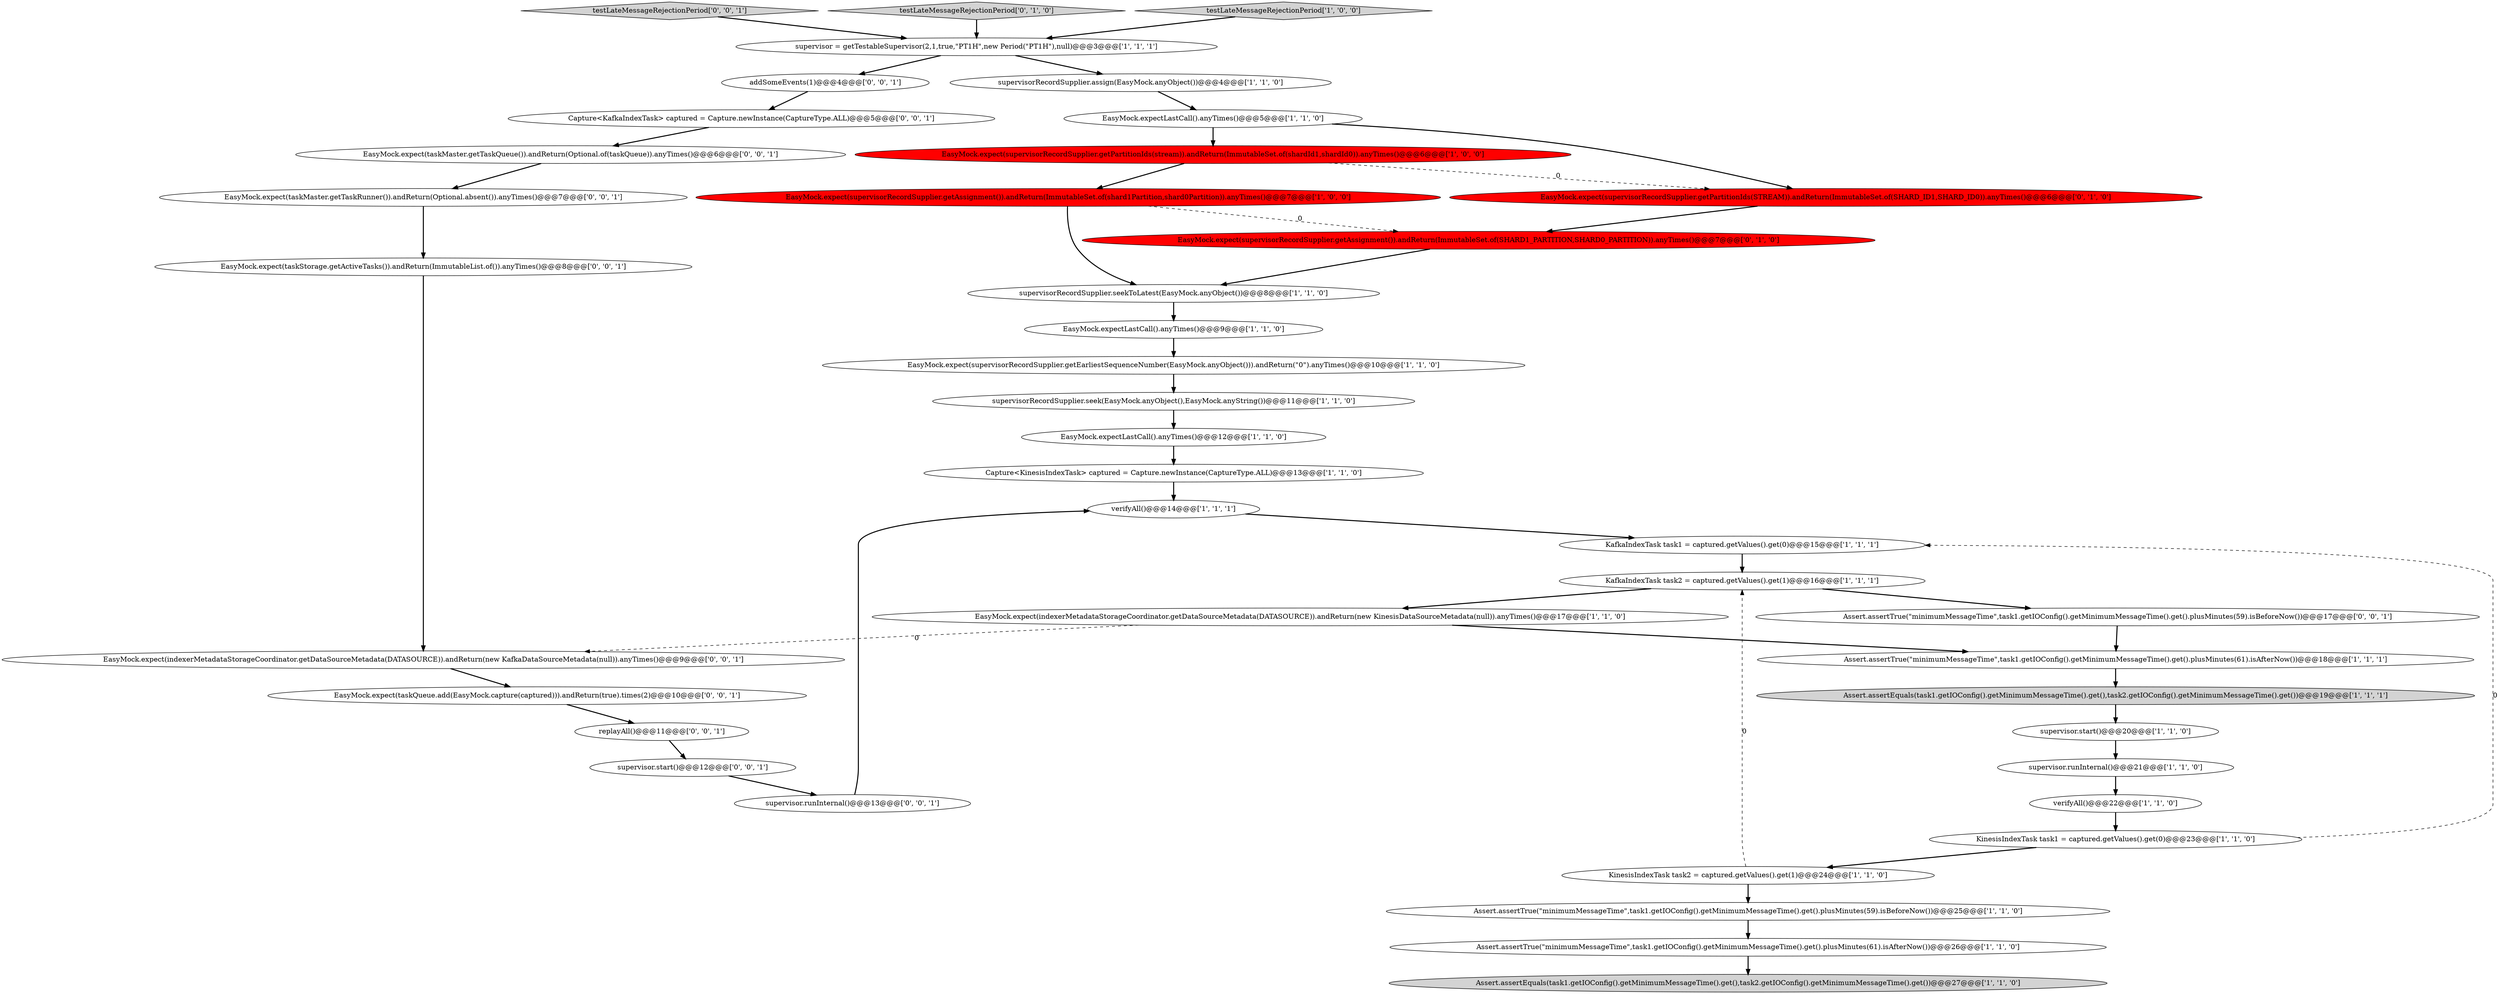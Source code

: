 digraph {
15 [style = filled, label = "supervisorRecordSupplier.assign(EasyMock.anyObject())@@@4@@@['1', '1', '0']", fillcolor = white, shape = ellipse image = "AAA0AAABBB1BBB"];
18 [style = filled, label = "EasyMock.expect(supervisorRecordSupplier.getAssignment()).andReturn(ImmutableSet.of(shard1Partition,shard0Partition)).anyTimes()@@@7@@@['1', '0', '0']", fillcolor = red, shape = ellipse image = "AAA1AAABBB1BBB"];
37 [style = filled, label = "supervisor.start()@@@12@@@['0', '0', '1']", fillcolor = white, shape = ellipse image = "AAA0AAABBB3BBB"];
24 [style = filled, label = "EasyMock.expectLastCall().anyTimes()@@@12@@@['1', '1', '0']", fillcolor = white, shape = ellipse image = "AAA0AAABBB1BBB"];
36 [style = filled, label = "supervisor.runInternal()@@@13@@@['0', '0', '1']", fillcolor = white, shape = ellipse image = "AAA0AAABBB3BBB"];
11 [style = filled, label = "supervisorRecordSupplier.seek(EasyMock.anyObject(),EasyMock.anyString())@@@11@@@['1', '1', '0']", fillcolor = white, shape = ellipse image = "AAA0AAABBB1BBB"];
32 [style = filled, label = "EasyMock.expect(taskStorage.getActiveTasks()).andReturn(ImmutableList.of()).anyTimes()@@@8@@@['0', '0', '1']", fillcolor = white, shape = ellipse image = "AAA0AAABBB3BBB"];
30 [style = filled, label = "testLateMessageRejectionPeriod['0', '0', '1']", fillcolor = lightgray, shape = diamond image = "AAA0AAABBB3BBB"];
38 [style = filled, label = "Capture<KafkaIndexTask> captured = Capture.newInstance(CaptureType.ALL)@@@5@@@['0', '0', '1']", fillcolor = white, shape = ellipse image = "AAA0AAABBB3BBB"];
34 [style = filled, label = "EasyMock.expect(taskMaster.getTaskQueue()).andReturn(Optional.of(taskQueue)).anyTimes()@@@6@@@['0', '0', '1']", fillcolor = white, shape = ellipse image = "AAA0AAABBB3BBB"];
8 [style = filled, label = "Assert.assertTrue(\"minimumMessageTime\",task1.getIOConfig().getMinimumMessageTime().get().plusMinutes(59).isBeforeNow())@@@25@@@['1', '1', '0']", fillcolor = white, shape = ellipse image = "AAA0AAABBB1BBB"];
39 [style = filled, label = "Assert.assertTrue(\"minimumMessageTime\",task1.getIOConfig().getMinimumMessageTime().get().plusMinutes(59).isBeforeNow())@@@17@@@['0', '0', '1']", fillcolor = white, shape = ellipse image = "AAA0AAABBB3BBB"];
23 [style = filled, label = "EasyMock.expect(supervisorRecordSupplier.getEarliestSequenceNumber(EasyMock.anyObject())).andReturn(\"0\").anyTimes()@@@10@@@['1', '1', '0']", fillcolor = white, shape = ellipse image = "AAA0AAABBB1BBB"];
25 [style = filled, label = "Assert.assertEquals(task1.getIOConfig().getMinimumMessageTime().get(),task2.getIOConfig().getMinimumMessageTime().get())@@@19@@@['1', '1', '1']", fillcolor = lightgray, shape = ellipse image = "AAA0AAABBB1BBB"];
29 [style = filled, label = "replayAll()@@@11@@@['0', '0', '1']", fillcolor = white, shape = ellipse image = "AAA0AAABBB3BBB"];
22 [style = filled, label = "Capture<KinesisIndexTask> captured = Capture.newInstance(CaptureType.ALL)@@@13@@@['1', '1', '0']", fillcolor = white, shape = ellipse image = "AAA0AAABBB1BBB"];
26 [style = filled, label = "testLateMessageRejectionPeriod['0', '1', '0']", fillcolor = lightgray, shape = diamond image = "AAA0AAABBB2BBB"];
20 [style = filled, label = "supervisorRecordSupplier.seekToLatest(EasyMock.anyObject())@@@8@@@['1', '1', '0']", fillcolor = white, shape = ellipse image = "AAA0AAABBB1BBB"];
40 [style = filled, label = "EasyMock.expect(taskQueue.add(EasyMock.capture(captured))).andReturn(true).times(2)@@@10@@@['0', '0', '1']", fillcolor = white, shape = ellipse image = "AAA0AAABBB3BBB"];
28 [style = filled, label = "EasyMock.expect(supervisorRecordSupplier.getPartitionIds(STREAM)).andReturn(ImmutableSet.of(SHARD_ID1,SHARD_ID0)).anyTimes()@@@6@@@['0', '1', '0']", fillcolor = red, shape = ellipse image = "AAA1AAABBB2BBB"];
0 [style = filled, label = "Assert.assertEquals(task1.getIOConfig().getMinimumMessageTime().get(),task2.getIOConfig().getMinimumMessageTime().get())@@@27@@@['1', '1', '0']", fillcolor = lightgray, shape = ellipse image = "AAA0AAABBB1BBB"];
19 [style = filled, label = "EasyMock.expect(supervisorRecordSupplier.getPartitionIds(stream)).andReturn(ImmutableSet.of(shardId1,shardId0)).anyTimes()@@@6@@@['1', '0', '0']", fillcolor = red, shape = ellipse image = "AAA1AAABBB1BBB"];
16 [style = filled, label = "EasyMock.expect(indexerMetadataStorageCoordinator.getDataSourceMetadata(DATASOURCE)).andReturn(new KinesisDataSourceMetadata(null)).anyTimes()@@@17@@@['1', '1', '0']", fillcolor = white, shape = ellipse image = "AAA0AAABBB1BBB"];
6 [style = filled, label = "supervisor.runInternal()@@@21@@@['1', '1', '0']", fillcolor = white, shape = ellipse image = "AAA0AAABBB1BBB"];
33 [style = filled, label = "EasyMock.expect(taskMaster.getTaskRunner()).andReturn(Optional.absent()).anyTimes()@@@7@@@['0', '0', '1']", fillcolor = white, shape = ellipse image = "AAA0AAABBB3BBB"];
12 [style = filled, label = "KinesisIndexTask task2 = captured.getValues().get(1)@@@24@@@['1', '1', '0']", fillcolor = white, shape = ellipse image = "AAA0AAABBB1BBB"];
31 [style = filled, label = "addSomeEvents(1)@@@4@@@['0', '0', '1']", fillcolor = white, shape = ellipse image = "AAA0AAABBB3BBB"];
14 [style = filled, label = "KafkaIndexTask task2 = captured.getValues().get(1)@@@16@@@['1', '1', '1']", fillcolor = white, shape = ellipse image = "AAA0AAABBB1BBB"];
21 [style = filled, label = "EasyMock.expectLastCall().anyTimes()@@@5@@@['1', '1', '0']", fillcolor = white, shape = ellipse image = "AAA0AAABBB1BBB"];
17 [style = filled, label = "KafkaIndexTask task1 = captured.getValues().get(0)@@@15@@@['1', '1', '1']", fillcolor = white, shape = ellipse image = "AAA0AAABBB1BBB"];
7 [style = filled, label = "verifyAll()@@@14@@@['1', '1', '1']", fillcolor = white, shape = ellipse image = "AAA0AAABBB1BBB"];
9 [style = filled, label = "Assert.assertTrue(\"minimumMessageTime\",task1.getIOConfig().getMinimumMessageTime().get().plusMinutes(61).isAfterNow())@@@26@@@['1', '1', '0']", fillcolor = white, shape = ellipse image = "AAA0AAABBB1BBB"];
2 [style = filled, label = "Assert.assertTrue(\"minimumMessageTime\",task1.getIOConfig().getMinimumMessageTime().get().plusMinutes(61).isAfterNow())@@@18@@@['1', '1', '1']", fillcolor = white, shape = ellipse image = "AAA0AAABBB1BBB"];
1 [style = filled, label = "testLateMessageRejectionPeriod['1', '0', '0']", fillcolor = lightgray, shape = diamond image = "AAA0AAABBB1BBB"];
3 [style = filled, label = "supervisor.start()@@@20@@@['1', '1', '0']", fillcolor = white, shape = ellipse image = "AAA0AAABBB1BBB"];
4 [style = filled, label = "EasyMock.expectLastCall().anyTimes()@@@9@@@['1', '1', '0']", fillcolor = white, shape = ellipse image = "AAA0AAABBB1BBB"];
10 [style = filled, label = "supervisor = getTestableSupervisor(2,1,true,\"PT1H\",new Period(\"PT1H\"),null)@@@3@@@['1', '1', '1']", fillcolor = white, shape = ellipse image = "AAA0AAABBB1BBB"];
35 [style = filled, label = "EasyMock.expect(indexerMetadataStorageCoordinator.getDataSourceMetadata(DATASOURCE)).andReturn(new KafkaDataSourceMetadata(null)).anyTimes()@@@9@@@['0', '0', '1']", fillcolor = white, shape = ellipse image = "AAA0AAABBB3BBB"];
5 [style = filled, label = "KinesisIndexTask task1 = captured.getValues().get(0)@@@23@@@['1', '1', '0']", fillcolor = white, shape = ellipse image = "AAA0AAABBB1BBB"];
27 [style = filled, label = "EasyMock.expect(supervisorRecordSupplier.getAssignment()).andReturn(ImmutableSet.of(SHARD1_PARTITION,SHARD0_PARTITION)).anyTimes()@@@7@@@['0', '1', '0']", fillcolor = red, shape = ellipse image = "AAA1AAABBB2BBB"];
13 [style = filled, label = "verifyAll()@@@22@@@['1', '1', '0']", fillcolor = white, shape = ellipse image = "AAA0AAABBB1BBB"];
14->16 [style = bold, label=""];
32->35 [style = bold, label=""];
19->18 [style = bold, label=""];
7->17 [style = bold, label=""];
10->15 [style = bold, label=""];
9->0 [style = bold, label=""];
10->31 [style = bold, label=""];
21->19 [style = bold, label=""];
37->36 [style = bold, label=""];
26->10 [style = bold, label=""];
15->21 [style = bold, label=""];
16->35 [style = dashed, label="0"];
18->27 [style = dashed, label="0"];
25->3 [style = bold, label=""];
34->33 [style = bold, label=""];
3->6 [style = bold, label=""];
31->38 [style = bold, label=""];
29->37 [style = bold, label=""];
16->2 [style = bold, label=""];
11->24 [style = bold, label=""];
24->22 [style = bold, label=""];
22->7 [style = bold, label=""];
21->28 [style = bold, label=""];
20->4 [style = bold, label=""];
35->40 [style = bold, label=""];
18->20 [style = bold, label=""];
5->17 [style = dashed, label="0"];
12->14 [style = dashed, label="0"];
5->12 [style = bold, label=""];
17->14 [style = bold, label=""];
36->7 [style = bold, label=""];
12->8 [style = bold, label=""];
6->13 [style = bold, label=""];
39->2 [style = bold, label=""];
8->9 [style = bold, label=""];
38->34 [style = bold, label=""];
13->5 [style = bold, label=""];
30->10 [style = bold, label=""];
33->32 [style = bold, label=""];
28->27 [style = bold, label=""];
23->11 [style = bold, label=""];
14->39 [style = bold, label=""];
2->25 [style = bold, label=""];
1->10 [style = bold, label=""];
27->20 [style = bold, label=""];
19->28 [style = dashed, label="0"];
4->23 [style = bold, label=""];
40->29 [style = bold, label=""];
}
